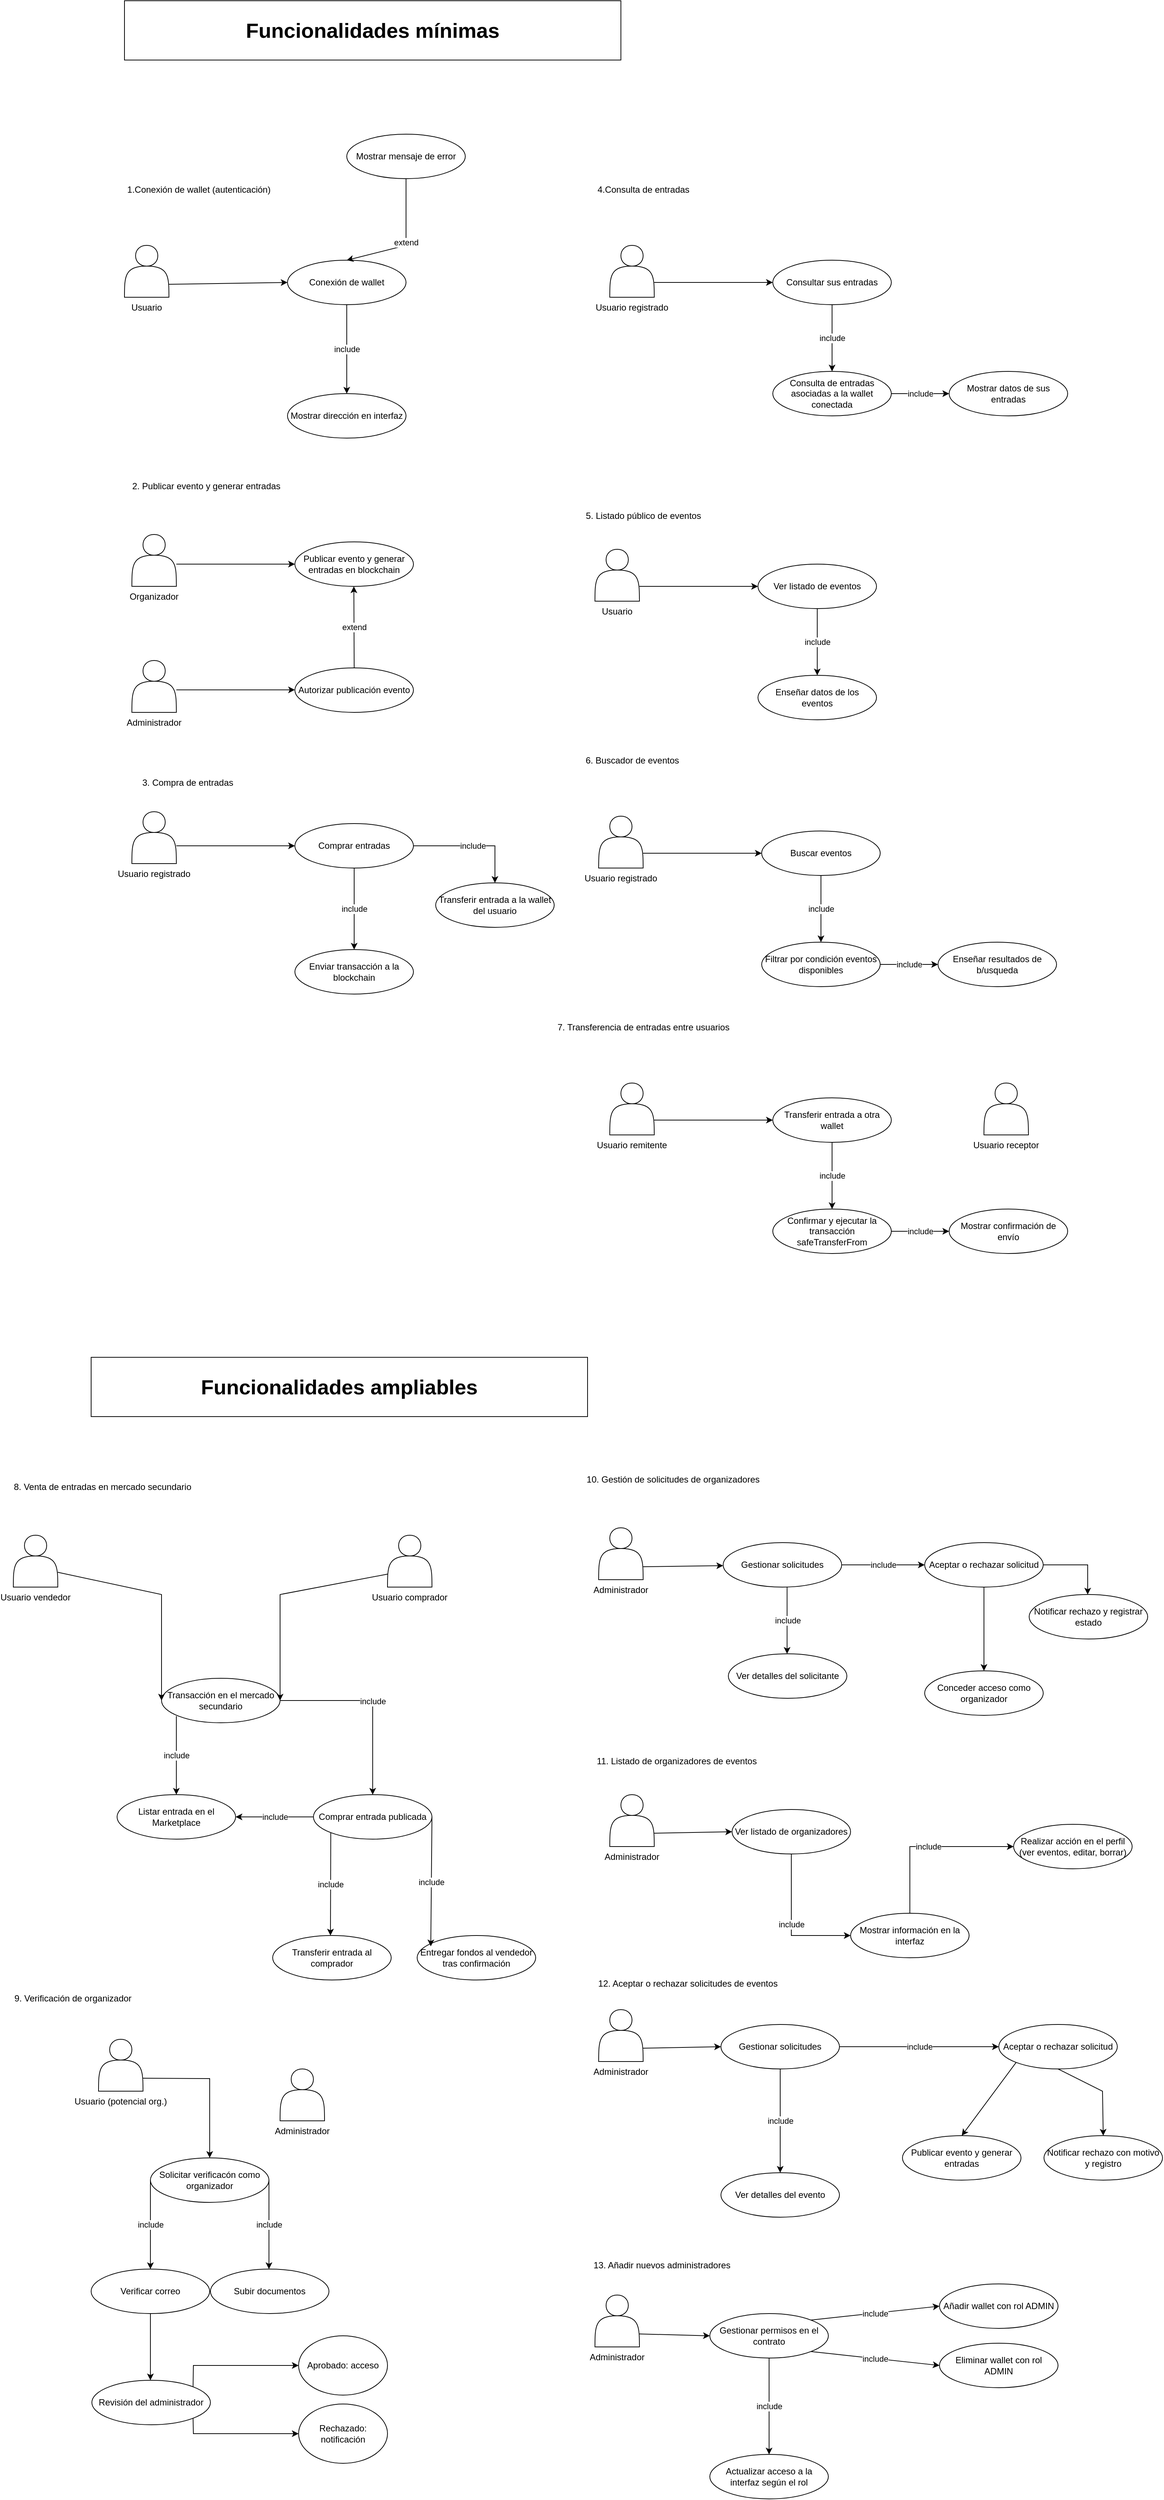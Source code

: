 <mxfile version="26.2.14">
  <diagram name="Página-1" id="db_ipzHNhEKeeX8dPx8Y">
    <mxGraphModel dx="34373" dy="43809" grid="1" gridSize="10" guides="1" tooltips="1" connect="1" arrows="1" fold="1" page="1" pageScale="1" pageWidth="827" pageHeight="1169" math="0" shadow="0">
      <root>
        <mxCell id="0" />
        <mxCell id="1" parent="0" />
        <mxCell id="JsS4taf1Mu2UrzmlKcsl-1" value="Usuario" style="shape=actor;verticalLabelPosition=bottom;verticalAlign=top;" vertex="1" parent="1">
          <mxGeometry x="-32040" y="-40510" width="60" height="70" as="geometry" />
        </mxCell>
        <mxCell id="JsS4taf1Mu2UrzmlKcsl-2" value="Conexión de wallet" style="ellipse;whiteSpace=wrap;html=1;" vertex="1" parent="1">
          <mxGeometry x="-31820" y="-40490" width="160" height="60" as="geometry" />
        </mxCell>
        <mxCell id="JsS4taf1Mu2UrzmlKcsl-3" value="1.Conexión de wallet (autenticación)" style="text;html=1;align=center;verticalAlign=middle;resizable=0;points=[];autosize=1;strokeColor=none;fillColor=none;" vertex="1" parent="1">
          <mxGeometry x="-32050" y="-40600" width="220" height="30" as="geometry" />
        </mxCell>
        <mxCell id="JsS4taf1Mu2UrzmlKcsl-4" value="" style="endArrow=classic;html=1;rounded=0;exitX=1;exitY=0.75;exitDx=0;exitDy=0;entryX=0;entryY=0.5;entryDx=0;entryDy=0;" edge="1" parent="1" source="JsS4taf1Mu2UrzmlKcsl-1" target="JsS4taf1Mu2UrzmlKcsl-2">
          <mxGeometry width="50" height="50" relative="1" as="geometry">
            <mxPoint x="-31810" y="-40460" as="sourcePoint" />
            <mxPoint x="-31760" y="-40510" as="targetPoint" />
          </mxGeometry>
        </mxCell>
        <mxCell id="JsS4taf1Mu2UrzmlKcsl-7" value="Mostrar mensaje de error" style="ellipse;whiteSpace=wrap;html=1;" vertex="1" parent="1">
          <mxGeometry x="-31740" y="-40660" width="160" height="60" as="geometry" />
        </mxCell>
        <mxCell id="JsS4taf1Mu2UrzmlKcsl-11" value="Organizador" style="shape=actor;verticalLabelPosition=bottom;verticalAlign=top;" vertex="1" parent="1">
          <mxGeometry x="-32030" y="-40120" width="60" height="70" as="geometry" />
        </mxCell>
        <mxCell id="JsS4taf1Mu2UrzmlKcsl-12" value="2. Publicar evento y generar entradas" style="text;html=1;align=center;verticalAlign=middle;resizable=0;points=[];autosize=1;strokeColor=none;fillColor=none;" vertex="1" parent="1">
          <mxGeometry x="-32040" y="-40200" width="220" height="30" as="geometry" />
        </mxCell>
        <mxCell id="JsS4taf1Mu2UrzmlKcsl-14" value="Administrador" style="shape=actor;verticalLabelPosition=bottom;verticalAlign=top;" vertex="1" parent="1">
          <mxGeometry x="-32030" y="-39950" width="60" height="70" as="geometry" />
        </mxCell>
        <mxCell id="JsS4taf1Mu2UrzmlKcsl-15" value="" style="endArrow=classic;html=1;rounded=0;entryX=0;entryY=0.5;entryDx=0;entryDy=0;" edge="1" parent="1" target="JsS4taf1Mu2UrzmlKcsl-17">
          <mxGeometry width="50" height="50" relative="1" as="geometry">
            <mxPoint x="-31970" y="-40080" as="sourcePoint" />
            <mxPoint x="-31810" y="-40077" as="targetPoint" />
          </mxGeometry>
        </mxCell>
        <mxCell id="JsS4taf1Mu2UrzmlKcsl-16" value="Mostrar dirección en interfaz" style="ellipse;whiteSpace=wrap;html=1;" vertex="1" parent="1">
          <mxGeometry x="-31820" y="-40310" width="160" height="60" as="geometry" />
        </mxCell>
        <mxCell id="JsS4taf1Mu2UrzmlKcsl-17" value="Publicar evento y generar entradas en blockchain" style="ellipse;whiteSpace=wrap;html=1;" vertex="1" parent="1">
          <mxGeometry x="-31810" y="-40110" width="160" height="60" as="geometry" />
        </mxCell>
        <mxCell id="JsS4taf1Mu2UrzmlKcsl-18" value="" style="endArrow=classic;html=1;rounded=0;entryX=0.5;entryY=1;entryDx=0;entryDy=0;exitX=0.5;exitY=0;exitDx=0;exitDy=0;" edge="1" parent="1" source="JsS4taf1Mu2UrzmlKcsl-20">
          <mxGeometry relative="1" as="geometry">
            <mxPoint x="-31730" y="-39960" as="sourcePoint" />
            <mxPoint x="-31730.42" y="-40050" as="targetPoint" />
          </mxGeometry>
        </mxCell>
        <mxCell id="JsS4taf1Mu2UrzmlKcsl-19" value="extend" style="edgeLabel;resizable=0;html=1;;align=center;verticalAlign=middle;" connectable="0" vertex="1" parent="JsS4taf1Mu2UrzmlKcsl-18">
          <mxGeometry relative="1" as="geometry" />
        </mxCell>
        <mxCell id="JsS4taf1Mu2UrzmlKcsl-20" value="Autorizar publicación evento" style="ellipse;whiteSpace=wrap;html=1;" vertex="1" parent="1">
          <mxGeometry x="-31810" y="-39940" width="160" height="60" as="geometry" />
        </mxCell>
        <mxCell id="JsS4taf1Mu2UrzmlKcsl-21" value="" style="endArrow=classic;html=1;rounded=0;entryX=0;entryY=0.5;entryDx=0;entryDy=0;" edge="1" parent="1">
          <mxGeometry width="50" height="50" relative="1" as="geometry">
            <mxPoint x="-31970" y="-39910.42" as="sourcePoint" />
            <mxPoint x="-31810" y="-39910.42" as="targetPoint" />
          </mxGeometry>
        </mxCell>
        <mxCell id="JsS4taf1Mu2UrzmlKcsl-22" value="3. Compra de entradas" style="text;html=1;align=center;verticalAlign=middle;resizable=0;points=[];autosize=1;strokeColor=none;fillColor=none;" vertex="1" parent="1">
          <mxGeometry x="-32030" y="-39800" width="150" height="30" as="geometry" />
        </mxCell>
        <mxCell id="JsS4taf1Mu2UrzmlKcsl-25" value="" style="endArrow=classic;html=1;rounded=0;entryX=0;entryY=0.5;entryDx=0;entryDy=0;" edge="1" parent="1" target="JsS4taf1Mu2UrzmlKcsl-26">
          <mxGeometry width="50" height="50" relative="1" as="geometry">
            <mxPoint x="-31970" y="-39700" as="sourcePoint" />
            <mxPoint x="-31810" y="-39697" as="targetPoint" />
          </mxGeometry>
        </mxCell>
        <mxCell id="JsS4taf1Mu2UrzmlKcsl-26" value="Comprar entradas" style="ellipse;whiteSpace=wrap;html=1;" vertex="1" parent="1">
          <mxGeometry x="-31810" y="-39730" width="160" height="60" as="geometry" />
        </mxCell>
        <mxCell id="JsS4taf1Mu2UrzmlKcsl-31" value="Usuario registrado" style="shape=actor;verticalLabelPosition=bottom;verticalAlign=top;" vertex="1" parent="1">
          <mxGeometry x="-32030" y="-39746" width="60" height="70" as="geometry" />
        </mxCell>
        <mxCell id="JsS4taf1Mu2UrzmlKcsl-32" value="Enviar transacción a la blockchain" style="ellipse;whiteSpace=wrap;html=1;" vertex="1" parent="1">
          <mxGeometry x="-31810" y="-39560" width="160" height="60" as="geometry" />
        </mxCell>
        <mxCell id="JsS4taf1Mu2UrzmlKcsl-35" value="Transferir entrada a la wallet del usuario" style="ellipse;whiteSpace=wrap;html=1;" vertex="1" parent="1">
          <mxGeometry x="-31620" y="-39650" width="160" height="60" as="geometry" />
        </mxCell>
        <mxCell id="JsS4taf1Mu2UrzmlKcsl-36" value="Usuario registrado" style="shape=actor;verticalLabelPosition=bottom;verticalAlign=top;" vertex="1" parent="1">
          <mxGeometry x="-31385" y="-40510" width="60" height="70" as="geometry" />
        </mxCell>
        <mxCell id="JsS4taf1Mu2UrzmlKcsl-37" value="Consultar sus entradas" style="ellipse;whiteSpace=wrap;html=1;" vertex="1" parent="1">
          <mxGeometry x="-31165" y="-40490" width="160" height="60" as="geometry" />
        </mxCell>
        <mxCell id="JsS4taf1Mu2UrzmlKcsl-38" value="4.Consulta de entradas" style="text;html=1;align=center;verticalAlign=middle;resizable=0;points=[];autosize=1;strokeColor=none;fillColor=none;" vertex="1" parent="1">
          <mxGeometry x="-31415" y="-40600" width="150" height="30" as="geometry" />
        </mxCell>
        <mxCell id="JsS4taf1Mu2UrzmlKcsl-39" value="" style="endArrow=classic;html=1;rounded=0;entryX=0;entryY=0.5;entryDx=0;entryDy=0;" edge="1" parent="1" target="JsS4taf1Mu2UrzmlKcsl-37">
          <mxGeometry width="50" height="50" relative="1" as="geometry">
            <mxPoint x="-31325" y="-40460" as="sourcePoint" />
            <mxPoint x="-31105" y="-40510" as="targetPoint" />
          </mxGeometry>
        </mxCell>
        <mxCell id="JsS4taf1Mu2UrzmlKcsl-40" value="" style="endArrow=classic;html=1;rounded=0;exitX=0.5;exitY=1;exitDx=0;exitDy=0;entryX=0.5;entryY=0;entryDx=0;entryDy=0;" edge="1" parent="1" source="JsS4taf1Mu2UrzmlKcsl-37" target="JsS4taf1Mu2UrzmlKcsl-52">
          <mxGeometry relative="1" as="geometry">
            <mxPoint x="-31175" y="-40480" as="sourcePoint" />
            <mxPoint x="-31005" y="-40600" as="targetPoint" />
          </mxGeometry>
        </mxCell>
        <mxCell id="JsS4taf1Mu2UrzmlKcsl-41" value="include" style="edgeLabel;resizable=0;html=1;;align=center;verticalAlign=middle;" connectable="0" vertex="1" parent="JsS4taf1Mu2UrzmlKcsl-40">
          <mxGeometry relative="1" as="geometry" />
        </mxCell>
        <mxCell id="JsS4taf1Mu2UrzmlKcsl-42" value="" style="endArrow=classic;html=1;rounded=0;exitX=0.5;exitY=1;exitDx=0;exitDy=0;" edge="1" parent="1" source="JsS4taf1Mu2UrzmlKcsl-2">
          <mxGeometry relative="1" as="geometry">
            <mxPoint x="-31670" y="-40410" as="sourcePoint" />
            <mxPoint x="-31740" y="-40310" as="targetPoint" />
          </mxGeometry>
        </mxCell>
        <mxCell id="JsS4taf1Mu2UrzmlKcsl-43" value="include" style="edgeLabel;resizable=0;html=1;;align=center;verticalAlign=middle;" connectable="0" vertex="1" parent="JsS4taf1Mu2UrzmlKcsl-42">
          <mxGeometry relative="1" as="geometry" />
        </mxCell>
        <mxCell id="JsS4taf1Mu2UrzmlKcsl-44" value="" style="endArrow=classic;html=1;rounded=0;exitX=0.5;exitY=1;exitDx=0;exitDy=0;entryX=0.5;entryY=0;entryDx=0;entryDy=0;" edge="1" parent="1" source="JsS4taf1Mu2UrzmlKcsl-7" target="JsS4taf1Mu2UrzmlKcsl-2">
          <mxGeometry relative="1" as="geometry">
            <mxPoint x="-31650" y="-40450" as="sourcePoint" />
            <mxPoint x="-31650" y="-40590" as="targetPoint" />
            <Array as="points">
              <mxPoint x="-31660" y="-40510" />
            </Array>
          </mxGeometry>
        </mxCell>
        <mxCell id="JsS4taf1Mu2UrzmlKcsl-45" value="extend" style="edgeLabel;resizable=0;html=1;;align=center;verticalAlign=middle;" connectable="0" vertex="1" parent="JsS4taf1Mu2UrzmlKcsl-44">
          <mxGeometry relative="1" as="geometry" />
        </mxCell>
        <mxCell id="JsS4taf1Mu2UrzmlKcsl-46" value="" style="endArrow=classic;html=1;rounded=0;entryX=0.5;entryY=0;entryDx=0;entryDy=0;exitX=0.5;exitY=1;exitDx=0;exitDy=0;" edge="1" parent="1" source="JsS4taf1Mu2UrzmlKcsl-26" target="JsS4taf1Mu2UrzmlKcsl-32">
          <mxGeometry relative="1" as="geometry">
            <mxPoint x="-31720" y="-39550" as="sourcePoint" />
            <mxPoint x="-31720.42" y="-39660" as="targetPoint" />
          </mxGeometry>
        </mxCell>
        <mxCell id="JsS4taf1Mu2UrzmlKcsl-47" value="include" style="edgeLabel;resizable=0;html=1;;align=center;verticalAlign=middle;" connectable="0" vertex="1" parent="JsS4taf1Mu2UrzmlKcsl-46">
          <mxGeometry relative="1" as="geometry" />
        </mxCell>
        <mxCell id="JsS4taf1Mu2UrzmlKcsl-48" value="" style="endArrow=classic;html=1;rounded=0;entryX=0.5;entryY=0;entryDx=0;entryDy=0;exitX=1;exitY=0.5;exitDx=0;exitDy=0;" edge="1" parent="1" source="JsS4taf1Mu2UrzmlKcsl-26" target="JsS4taf1Mu2UrzmlKcsl-35">
          <mxGeometry relative="1" as="geometry">
            <mxPoint x="-31530" y="-39640" as="sourcePoint" />
            <mxPoint x="-31640" y="-39690" as="targetPoint" />
            <Array as="points">
              <mxPoint x="-31540" y="-39700" />
            </Array>
          </mxGeometry>
        </mxCell>
        <mxCell id="JsS4taf1Mu2UrzmlKcsl-49" value="include" style="edgeLabel;resizable=0;html=1;;align=center;verticalAlign=middle;" connectable="0" vertex="1" parent="JsS4taf1Mu2UrzmlKcsl-48">
          <mxGeometry relative="1" as="geometry" />
        </mxCell>
        <mxCell id="JsS4taf1Mu2UrzmlKcsl-52" value="Consulta de entradas asociadas a la wallet conectada" style="ellipse;whiteSpace=wrap;html=1;" vertex="1" parent="1">
          <mxGeometry x="-31165" y="-40340" width="160" height="60" as="geometry" />
        </mxCell>
        <mxCell id="JsS4taf1Mu2UrzmlKcsl-53" value="Usuario" style="shape=actor;verticalLabelPosition=bottom;verticalAlign=top;" vertex="1" parent="1">
          <mxGeometry x="-31405" y="-40100" width="60" height="70" as="geometry" />
        </mxCell>
        <mxCell id="JsS4taf1Mu2UrzmlKcsl-54" value="Ver listado de eventos" style="ellipse;whiteSpace=wrap;html=1;" vertex="1" parent="1">
          <mxGeometry x="-31185" y="-40080" width="160" height="60" as="geometry" />
        </mxCell>
        <mxCell id="JsS4taf1Mu2UrzmlKcsl-55" value="" style="endArrow=classic;html=1;rounded=0;entryX=0;entryY=0.5;entryDx=0;entryDy=0;" edge="1" parent="1" target="JsS4taf1Mu2UrzmlKcsl-54">
          <mxGeometry width="50" height="50" relative="1" as="geometry">
            <mxPoint x="-31345" y="-40050" as="sourcePoint" />
            <mxPoint x="-31125" y="-40100" as="targetPoint" />
          </mxGeometry>
        </mxCell>
        <mxCell id="JsS4taf1Mu2UrzmlKcsl-56" value="" style="endArrow=classic;html=1;rounded=0;exitX=0.5;exitY=1;exitDx=0;exitDy=0;entryX=0.5;entryY=0;entryDx=0;entryDy=0;" edge="1" parent="1" source="JsS4taf1Mu2UrzmlKcsl-54" target="JsS4taf1Mu2UrzmlKcsl-58">
          <mxGeometry relative="1" as="geometry">
            <mxPoint x="-31195" y="-40070" as="sourcePoint" />
            <mxPoint x="-31025" y="-40190" as="targetPoint" />
          </mxGeometry>
        </mxCell>
        <mxCell id="JsS4taf1Mu2UrzmlKcsl-57" value="include" style="edgeLabel;resizable=0;html=1;;align=center;verticalAlign=middle;" connectable="0" vertex="1" parent="JsS4taf1Mu2UrzmlKcsl-56">
          <mxGeometry relative="1" as="geometry" />
        </mxCell>
        <mxCell id="JsS4taf1Mu2UrzmlKcsl-58" value="Enseñar datos de los eventos" style="ellipse;whiteSpace=wrap;html=1;" vertex="1" parent="1">
          <mxGeometry x="-31185" y="-39930" width="160" height="60" as="geometry" />
        </mxCell>
        <mxCell id="JsS4taf1Mu2UrzmlKcsl-59" value="5. Listado público de eventos" style="text;html=1;align=center;verticalAlign=middle;resizable=0;points=[];autosize=1;strokeColor=none;fillColor=none;" vertex="1" parent="1">
          <mxGeometry x="-31430" y="-40160" width="180" height="30" as="geometry" />
        </mxCell>
        <mxCell id="JsS4taf1Mu2UrzmlKcsl-60" value="" style="endArrow=classic;html=1;rounded=0;exitX=1;exitY=0.5;exitDx=0;exitDy=0;entryX=0;entryY=0.5;entryDx=0;entryDy=0;" edge="1" parent="1" target="JsS4taf1Mu2UrzmlKcsl-62" source="JsS4taf1Mu2UrzmlKcsl-52">
          <mxGeometry relative="1" as="geometry">
            <mxPoint x="-31085" y="-40710" as="sourcePoint" />
            <mxPoint x="-31005" y="-40880" as="targetPoint" />
          </mxGeometry>
        </mxCell>
        <mxCell id="JsS4taf1Mu2UrzmlKcsl-61" value="include" style="edgeLabel;resizable=0;html=1;;align=center;verticalAlign=middle;" connectable="0" vertex="1" parent="JsS4taf1Mu2UrzmlKcsl-60">
          <mxGeometry relative="1" as="geometry" />
        </mxCell>
        <mxCell id="JsS4taf1Mu2UrzmlKcsl-62" value="Mostrar datos de sus entradas" style="ellipse;whiteSpace=wrap;html=1;" vertex="1" parent="1">
          <mxGeometry x="-30927" y="-40340" width="160" height="60" as="geometry" />
        </mxCell>
        <mxCell id="JsS4taf1Mu2UrzmlKcsl-63" value="Usuario registrado" style="shape=actor;verticalLabelPosition=bottom;verticalAlign=top;" vertex="1" parent="1">
          <mxGeometry x="-31400" y="-39740" width="60" height="70" as="geometry" />
        </mxCell>
        <mxCell id="JsS4taf1Mu2UrzmlKcsl-64" value="Buscar eventos" style="ellipse;whiteSpace=wrap;html=1;" vertex="1" parent="1">
          <mxGeometry x="-31180" y="-39720" width="160" height="60" as="geometry" />
        </mxCell>
        <mxCell id="JsS4taf1Mu2UrzmlKcsl-65" value="6. Buscador de eventos" style="text;html=1;align=center;verticalAlign=middle;resizable=0;points=[];autosize=1;strokeColor=none;fillColor=none;" vertex="1" parent="1">
          <mxGeometry x="-31430" y="-39830" width="150" height="30" as="geometry" />
        </mxCell>
        <mxCell id="JsS4taf1Mu2UrzmlKcsl-66" value="" style="endArrow=classic;html=1;rounded=0;entryX=0;entryY=0.5;entryDx=0;entryDy=0;" edge="1" parent="1" target="JsS4taf1Mu2UrzmlKcsl-64">
          <mxGeometry width="50" height="50" relative="1" as="geometry">
            <mxPoint x="-31340" y="-39690" as="sourcePoint" />
            <mxPoint x="-31120" y="-39740" as="targetPoint" />
          </mxGeometry>
        </mxCell>
        <mxCell id="JsS4taf1Mu2UrzmlKcsl-67" value="" style="endArrow=classic;html=1;rounded=0;exitX=0.5;exitY=1;exitDx=0;exitDy=0;entryX=0.5;entryY=0;entryDx=0;entryDy=0;" edge="1" parent="1" source="JsS4taf1Mu2UrzmlKcsl-64" target="JsS4taf1Mu2UrzmlKcsl-69">
          <mxGeometry relative="1" as="geometry">
            <mxPoint x="-31190" y="-39710" as="sourcePoint" />
            <mxPoint x="-31020" y="-39830" as="targetPoint" />
          </mxGeometry>
        </mxCell>
        <mxCell id="JsS4taf1Mu2UrzmlKcsl-68" value="include" style="edgeLabel;resizable=0;html=1;;align=center;verticalAlign=middle;" connectable="0" vertex="1" parent="JsS4taf1Mu2UrzmlKcsl-67">
          <mxGeometry relative="1" as="geometry" />
        </mxCell>
        <mxCell id="JsS4taf1Mu2UrzmlKcsl-69" value="Filtrar por condición eventos disponibles" style="ellipse;whiteSpace=wrap;html=1;" vertex="1" parent="1">
          <mxGeometry x="-31180" y="-39570" width="160" height="60" as="geometry" />
        </mxCell>
        <mxCell id="JsS4taf1Mu2UrzmlKcsl-70" value="" style="endArrow=classic;html=1;rounded=0;exitX=1;exitY=0.5;exitDx=0;exitDy=0;entryX=0;entryY=0.5;entryDx=0;entryDy=0;" edge="1" parent="1" source="JsS4taf1Mu2UrzmlKcsl-69" target="JsS4taf1Mu2UrzmlKcsl-72">
          <mxGeometry relative="1" as="geometry">
            <mxPoint x="-31100" y="-39940" as="sourcePoint" />
            <mxPoint x="-31020" y="-40110" as="targetPoint" />
          </mxGeometry>
        </mxCell>
        <mxCell id="JsS4taf1Mu2UrzmlKcsl-71" value="include" style="edgeLabel;resizable=0;html=1;;align=center;verticalAlign=middle;" connectable="0" vertex="1" parent="JsS4taf1Mu2UrzmlKcsl-70">
          <mxGeometry relative="1" as="geometry" />
        </mxCell>
        <mxCell id="JsS4taf1Mu2UrzmlKcsl-72" value="Enseñar resultados de b/usqueda" style="ellipse;whiteSpace=wrap;html=1;" vertex="1" parent="1">
          <mxGeometry x="-30942" y="-39570" width="160" height="60" as="geometry" />
        </mxCell>
        <mxCell id="JsS4taf1Mu2UrzmlKcsl-73" value="Usuario remitente" style="shape=actor;verticalLabelPosition=bottom;verticalAlign=top;" vertex="1" parent="1">
          <mxGeometry x="-31385" y="-39380" width="60" height="70" as="geometry" />
        </mxCell>
        <mxCell id="JsS4taf1Mu2UrzmlKcsl-74" value="Transferir entrada a otra wallet" style="ellipse;whiteSpace=wrap;html=1;" vertex="1" parent="1">
          <mxGeometry x="-31165" y="-39360" width="160" height="60" as="geometry" />
        </mxCell>
        <mxCell id="JsS4taf1Mu2UrzmlKcsl-75" value="7. Transferencia de entradas entre usuarios" style="text;html=1;align=center;verticalAlign=middle;resizable=0;points=[];autosize=1;strokeColor=none;fillColor=none;" vertex="1" parent="1">
          <mxGeometry x="-31470" y="-39470" width="260" height="30" as="geometry" />
        </mxCell>
        <mxCell id="JsS4taf1Mu2UrzmlKcsl-76" value="" style="endArrow=classic;html=1;rounded=0;entryX=0;entryY=0.5;entryDx=0;entryDy=0;" edge="1" parent="1" target="JsS4taf1Mu2UrzmlKcsl-74">
          <mxGeometry width="50" height="50" relative="1" as="geometry">
            <mxPoint x="-31325" y="-39330" as="sourcePoint" />
            <mxPoint x="-31105" y="-39380" as="targetPoint" />
          </mxGeometry>
        </mxCell>
        <mxCell id="JsS4taf1Mu2UrzmlKcsl-77" value="" style="endArrow=classic;html=1;rounded=0;exitX=0.5;exitY=1;exitDx=0;exitDy=0;entryX=0.5;entryY=0;entryDx=0;entryDy=0;" edge="1" parent="1" source="JsS4taf1Mu2UrzmlKcsl-74" target="JsS4taf1Mu2UrzmlKcsl-79">
          <mxGeometry relative="1" as="geometry">
            <mxPoint x="-31175" y="-39350" as="sourcePoint" />
            <mxPoint x="-31005" y="-39470" as="targetPoint" />
          </mxGeometry>
        </mxCell>
        <mxCell id="JsS4taf1Mu2UrzmlKcsl-78" value="include" style="edgeLabel;resizable=0;html=1;;align=center;verticalAlign=middle;" connectable="0" vertex="1" parent="JsS4taf1Mu2UrzmlKcsl-77">
          <mxGeometry relative="1" as="geometry" />
        </mxCell>
        <mxCell id="JsS4taf1Mu2UrzmlKcsl-79" value="Confirmar y ejecutar la transacción safeTransferFrom" style="ellipse;whiteSpace=wrap;html=1;" vertex="1" parent="1">
          <mxGeometry x="-31165" y="-39210" width="160" height="60" as="geometry" />
        </mxCell>
        <mxCell id="JsS4taf1Mu2UrzmlKcsl-80" value="" style="endArrow=classic;html=1;rounded=0;exitX=1;exitY=0.5;exitDx=0;exitDy=0;entryX=0;entryY=0.5;entryDx=0;entryDy=0;" edge="1" parent="1" source="JsS4taf1Mu2UrzmlKcsl-79" target="JsS4taf1Mu2UrzmlKcsl-82">
          <mxGeometry relative="1" as="geometry">
            <mxPoint x="-31085" y="-39580" as="sourcePoint" />
            <mxPoint x="-31005" y="-39750" as="targetPoint" />
          </mxGeometry>
        </mxCell>
        <mxCell id="JsS4taf1Mu2UrzmlKcsl-81" value="include" style="edgeLabel;resizable=0;html=1;;align=center;verticalAlign=middle;" connectable="0" vertex="1" parent="JsS4taf1Mu2UrzmlKcsl-80">
          <mxGeometry relative="1" as="geometry" />
        </mxCell>
        <mxCell id="JsS4taf1Mu2UrzmlKcsl-82" value="Mostrar confirmación de envío" style="ellipse;whiteSpace=wrap;html=1;" vertex="1" parent="1">
          <mxGeometry x="-30927" y="-39210" width="160" height="60" as="geometry" />
        </mxCell>
        <mxCell id="JsS4taf1Mu2UrzmlKcsl-83" value="Usuario receptor" style="shape=actor;verticalLabelPosition=bottom;verticalAlign=top;" vertex="1" parent="1">
          <mxGeometry x="-30880" y="-39380" width="60" height="70" as="geometry" />
        </mxCell>
        <mxCell id="JsS4taf1Mu2UrzmlKcsl-86" value="&lt;b&gt;&lt;font style=&quot;font-size: 28px;&quot;&gt;Funcionalidades mínimas&lt;/font&gt;&lt;/b&gt;" style="rounded=0;whiteSpace=wrap;html=1;" vertex="1" parent="1">
          <mxGeometry x="-32040" y="-40840" width="670" height="80" as="geometry" />
        </mxCell>
        <mxCell id="JsS4taf1Mu2UrzmlKcsl-87" value="&lt;b&gt;&lt;font style=&quot;font-size: 28px;&quot;&gt;Funcionalidades ampliables&lt;/font&gt;&lt;/b&gt;" style="rounded=0;whiteSpace=wrap;html=1;" vertex="1" parent="1">
          <mxGeometry x="-32085" y="-39010" width="670" height="80" as="geometry" />
        </mxCell>
        <mxCell id="JsS4taf1Mu2UrzmlKcsl-88" value="Usuario vendedor" style="shape=actor;verticalLabelPosition=bottom;verticalAlign=top;" vertex="1" parent="1">
          <mxGeometry x="-32190" y="-38770" width="60" height="70" as="geometry" />
        </mxCell>
        <mxCell id="JsS4taf1Mu2UrzmlKcsl-89" value="Transacción en el mercado secundario" style="ellipse;whiteSpace=wrap;html=1;" vertex="1" parent="1">
          <mxGeometry x="-31990" y="-38577" width="160" height="60" as="geometry" />
        </mxCell>
        <mxCell id="JsS4taf1Mu2UrzmlKcsl-90" value="8. Venta de entradas en mercado secundario" style="text;html=1;align=center;verticalAlign=middle;resizable=0;points=[];autosize=1;strokeColor=none;fillColor=none;" vertex="1" parent="1">
          <mxGeometry x="-32200" y="-38850" width="260" height="30" as="geometry" />
        </mxCell>
        <mxCell id="JsS4taf1Mu2UrzmlKcsl-91" value="" style="endArrow=classic;html=1;rounded=0;entryX=0;entryY=0.5;entryDx=0;entryDy=0;" edge="1" parent="1" target="JsS4taf1Mu2UrzmlKcsl-89">
          <mxGeometry width="50" height="50" relative="1" as="geometry">
            <mxPoint x="-32130" y="-38720" as="sourcePoint" />
            <mxPoint x="-31910" y="-38770" as="targetPoint" />
            <Array as="points">
              <mxPoint x="-31990" y="-38690" />
            </Array>
          </mxGeometry>
        </mxCell>
        <mxCell id="JsS4taf1Mu2UrzmlKcsl-92" value="" style="endArrow=classic;html=1;rounded=0;entryX=0.5;entryY=0;entryDx=0;entryDy=0;" edge="1" parent="1" target="JsS4taf1Mu2UrzmlKcsl-94">
          <mxGeometry relative="1" as="geometry">
            <mxPoint x="-31970" y="-38526" as="sourcePoint" />
            <mxPoint x="-31810" y="-38860" as="targetPoint" />
          </mxGeometry>
        </mxCell>
        <mxCell id="JsS4taf1Mu2UrzmlKcsl-93" value="include" style="edgeLabel;resizable=0;html=1;;align=center;verticalAlign=middle;" connectable="0" vertex="1" parent="JsS4taf1Mu2UrzmlKcsl-92">
          <mxGeometry relative="1" as="geometry" />
        </mxCell>
        <mxCell id="JsS4taf1Mu2UrzmlKcsl-94" value="Listar entrada en el Marketplace" style="ellipse;whiteSpace=wrap;html=1;" vertex="1" parent="1">
          <mxGeometry x="-32050" y="-38420" width="160" height="60" as="geometry" />
        </mxCell>
        <mxCell id="JsS4taf1Mu2UrzmlKcsl-97" value="Comprar entrada publicada" style="ellipse;whiteSpace=wrap;html=1;" vertex="1" parent="1">
          <mxGeometry x="-31785" y="-38420" width="160" height="60" as="geometry" />
        </mxCell>
        <mxCell id="JsS4taf1Mu2UrzmlKcsl-98" value="Usuario comprador" style="shape=actor;verticalLabelPosition=bottom;verticalAlign=top;" vertex="1" parent="1">
          <mxGeometry x="-31685" y="-38770" width="60" height="70" as="geometry" />
        </mxCell>
        <mxCell id="JsS4taf1Mu2UrzmlKcsl-99" value="" style="endArrow=classic;html=1;rounded=0;entryX=1;entryY=0.5;entryDx=0;entryDy=0;exitX=0;exitY=0.75;exitDx=0;exitDy=0;" edge="1" parent="1" source="JsS4taf1Mu2UrzmlKcsl-98" target="JsS4taf1Mu2UrzmlKcsl-89">
          <mxGeometry width="50" height="50" relative="1" as="geometry">
            <mxPoint x="-32120" y="-38710" as="sourcePoint" />
            <mxPoint x="-31980" y="-38537" as="targetPoint" />
            <Array as="points">
              <mxPoint x="-31830" y="-38690" />
            </Array>
          </mxGeometry>
        </mxCell>
        <mxCell id="JsS4taf1Mu2UrzmlKcsl-100" value="" style="endArrow=classic;html=1;rounded=0;entryX=0.5;entryY=0;entryDx=0;entryDy=0;exitX=1;exitY=0.5;exitDx=0;exitDy=0;" edge="1" parent="1" source="JsS4taf1Mu2UrzmlKcsl-89" target="JsS4taf1Mu2UrzmlKcsl-97">
          <mxGeometry relative="1" as="geometry">
            <mxPoint x="-31830" y="-38530" as="sourcePoint" />
            <mxPoint x="-31830" y="-38424" as="targetPoint" />
            <Array as="points">
              <mxPoint x="-31705" y="-38547" />
            </Array>
          </mxGeometry>
        </mxCell>
        <mxCell id="JsS4taf1Mu2UrzmlKcsl-101" value="include" style="edgeLabel;resizable=0;html=1;;align=center;verticalAlign=middle;" connectable="0" vertex="1" parent="JsS4taf1Mu2UrzmlKcsl-100">
          <mxGeometry relative="1" as="geometry" />
        </mxCell>
        <mxCell id="JsS4taf1Mu2UrzmlKcsl-102" value="" style="endArrow=classic;html=1;rounded=0;entryX=1;entryY=0.5;entryDx=0;entryDy=0;exitX=0;exitY=0.5;exitDx=0;exitDy=0;" edge="1" parent="1" source="JsS4taf1Mu2UrzmlKcsl-97" target="JsS4taf1Mu2UrzmlKcsl-94">
          <mxGeometry relative="1" as="geometry">
            <mxPoint x="-31960" y="-38516" as="sourcePoint" />
            <mxPoint x="-31960" y="-38410" as="targetPoint" />
          </mxGeometry>
        </mxCell>
        <mxCell id="JsS4taf1Mu2UrzmlKcsl-103" value="include" style="edgeLabel;resizable=0;html=1;;align=center;verticalAlign=middle;" connectable="0" vertex="1" parent="JsS4taf1Mu2UrzmlKcsl-102">
          <mxGeometry relative="1" as="geometry" />
        </mxCell>
        <mxCell id="JsS4taf1Mu2UrzmlKcsl-104" value="" style="endArrow=classic;html=1;rounded=0;exitX=0;exitY=1;exitDx=0;exitDy=0;" edge="1" parent="1" source="JsS4taf1Mu2UrzmlKcsl-97">
          <mxGeometry relative="1" as="geometry">
            <mxPoint x="-31750" y="-38320" as="sourcePoint" />
            <mxPoint x="-31762" y="-38230" as="targetPoint" />
          </mxGeometry>
        </mxCell>
        <mxCell id="JsS4taf1Mu2UrzmlKcsl-105" value="include" style="edgeLabel;resizable=0;html=1;;align=center;verticalAlign=middle;" connectable="0" vertex="1" parent="JsS4taf1Mu2UrzmlKcsl-104">
          <mxGeometry relative="1" as="geometry" />
        </mxCell>
        <mxCell id="JsS4taf1Mu2UrzmlKcsl-106" value="Transferir entrada al comprador" style="ellipse;whiteSpace=wrap;html=1;" vertex="1" parent="1">
          <mxGeometry x="-31840" y="-38230" width="160" height="60" as="geometry" />
        </mxCell>
        <mxCell id="JsS4taf1Mu2UrzmlKcsl-108" value="Entregar fondos al vendedor tras confirmación" style="ellipse;whiteSpace=wrap;html=1;" vertex="1" parent="1">
          <mxGeometry x="-31645" y="-38230" width="160" height="60" as="geometry" />
        </mxCell>
        <mxCell id="JsS4taf1Mu2UrzmlKcsl-109" value="" style="endArrow=classic;html=1;rounded=0;exitX=1;exitY=0.5;exitDx=0;exitDy=0;entryX=0.115;entryY=0.243;entryDx=0;entryDy=0;entryPerimeter=0;" edge="1" parent="1" source="JsS4taf1Mu2UrzmlKcsl-97" target="JsS4taf1Mu2UrzmlKcsl-108">
          <mxGeometry relative="1" as="geometry">
            <mxPoint x="-31625.8" y="-38350" as="sourcePoint" />
            <mxPoint x="-31625" y="-38230" as="targetPoint" />
          </mxGeometry>
        </mxCell>
        <mxCell id="JsS4taf1Mu2UrzmlKcsl-110" value="include" style="edgeLabel;resizable=0;html=1;;align=center;verticalAlign=middle;" connectable="0" vertex="1" parent="JsS4taf1Mu2UrzmlKcsl-109">
          <mxGeometry relative="1" as="geometry" />
        </mxCell>
        <mxCell id="JsS4taf1Mu2UrzmlKcsl-111" value="9. Verificación de organizador" style="text;html=1;align=center;verticalAlign=middle;resizable=0;points=[];autosize=1;strokeColor=none;fillColor=none;" vertex="1" parent="1">
          <mxGeometry x="-32200" y="-38160" width="180" height="30" as="geometry" />
        </mxCell>
        <mxCell id="JsS4taf1Mu2UrzmlKcsl-112" value="Usuario (potencial org.)" style="shape=actor;verticalLabelPosition=bottom;verticalAlign=top;" vertex="1" parent="1">
          <mxGeometry x="-32075" y="-38090" width="60" height="70" as="geometry" />
        </mxCell>
        <mxCell id="JsS4taf1Mu2UrzmlKcsl-113" value="Administrador" style="shape=actor;verticalLabelPosition=bottom;verticalAlign=top;" vertex="1" parent="1">
          <mxGeometry x="-31830" y="-38050" width="60" height="70" as="geometry" />
        </mxCell>
        <mxCell id="JsS4taf1Mu2UrzmlKcsl-114" value="Solicitar verificacón como organizador" style="ellipse;whiteSpace=wrap;html=1;" vertex="1" parent="1">
          <mxGeometry x="-32005" y="-37930" width="160" height="60" as="geometry" />
        </mxCell>
        <mxCell id="JsS4taf1Mu2UrzmlKcsl-116" value="" style="endArrow=classic;html=1;rounded=0;exitX=1;exitY=0.75;exitDx=0;exitDy=0;entryX=0.5;entryY=0;entryDx=0;entryDy=0;" edge="1" parent="1" source="JsS4taf1Mu2UrzmlKcsl-112" target="JsS4taf1Mu2UrzmlKcsl-114">
          <mxGeometry relative="1" as="geometry">
            <mxPoint x="-31945.67" y="-38090" as="sourcePoint" />
            <mxPoint x="-31945.67" y="-37951" as="targetPoint" />
            <Array as="points">
              <mxPoint x="-31925" y="-38037" />
            </Array>
          </mxGeometry>
        </mxCell>
        <mxCell id="JsS4taf1Mu2UrzmlKcsl-118" value="" style="endArrow=classic;html=1;rounded=0;exitX=0;exitY=0.5;exitDx=0;exitDy=0;" edge="1" parent="1" source="JsS4taf1Mu2UrzmlKcsl-114">
          <mxGeometry relative="1" as="geometry">
            <mxPoint x="-31945.67" y="-37850" as="sourcePoint" />
            <mxPoint x="-32005" y="-37780" as="targetPoint" />
          </mxGeometry>
        </mxCell>
        <mxCell id="JsS4taf1Mu2UrzmlKcsl-119" value="include" style="edgeLabel;resizable=0;html=1;;align=center;verticalAlign=middle;" connectable="0" vertex="1" parent="JsS4taf1Mu2UrzmlKcsl-118">
          <mxGeometry relative="1" as="geometry" />
        </mxCell>
        <mxCell id="JsS4taf1Mu2UrzmlKcsl-120" value="" style="endArrow=classic;html=1;rounded=0;exitX=1;exitY=0.5;exitDx=0;exitDy=0;" edge="1" parent="1" source="JsS4taf1Mu2UrzmlKcsl-114">
          <mxGeometry relative="1" as="geometry">
            <mxPoint x="-31915" y="-37860" as="sourcePoint" />
            <mxPoint x="-31845" y="-37780" as="targetPoint" />
          </mxGeometry>
        </mxCell>
        <mxCell id="JsS4taf1Mu2UrzmlKcsl-121" value="include" style="edgeLabel;resizable=0;html=1;;align=center;verticalAlign=middle;" connectable="0" vertex="1" parent="JsS4taf1Mu2UrzmlKcsl-120">
          <mxGeometry relative="1" as="geometry" />
        </mxCell>
        <mxCell id="JsS4taf1Mu2UrzmlKcsl-122" value="Verificar correo" style="ellipse;whiteSpace=wrap;html=1;" vertex="1" parent="1">
          <mxGeometry x="-32085" y="-37780" width="160" height="60" as="geometry" />
        </mxCell>
        <mxCell id="JsS4taf1Mu2UrzmlKcsl-123" value="Subir documentos" style="ellipse;whiteSpace=wrap;html=1;" vertex="1" parent="1">
          <mxGeometry x="-31924" y="-37780" width="160" height="60" as="geometry" />
        </mxCell>
        <mxCell id="JsS4taf1Mu2UrzmlKcsl-124" value="" style="endArrow=classic;html=1;rounded=0;exitX=0.5;exitY=1;exitDx=0;exitDy=0;" edge="1" parent="1" source="JsS4taf1Mu2UrzmlKcsl-122">
          <mxGeometry width="50" height="50" relative="1" as="geometry">
            <mxPoint x="-31785" y="-37850" as="sourcePoint" />
            <mxPoint x="-32005" y="-37630" as="targetPoint" />
          </mxGeometry>
        </mxCell>
        <mxCell id="JsS4taf1Mu2UrzmlKcsl-125" value="Revisión del administrador" style="ellipse;whiteSpace=wrap;html=1;" vertex="1" parent="1">
          <mxGeometry x="-32084" y="-37630" width="160" height="60" as="geometry" />
        </mxCell>
        <mxCell id="JsS4taf1Mu2UrzmlKcsl-126" value="" style="endArrow=classic;html=1;rounded=0;exitX=1;exitY=0;exitDx=0;exitDy=0;entryX=0;entryY=0.5;entryDx=0;entryDy=0;" edge="1" parent="1" source="JsS4taf1Mu2UrzmlKcsl-125" target="JsS4taf1Mu2UrzmlKcsl-128">
          <mxGeometry width="50" height="50" relative="1" as="geometry">
            <mxPoint x="-31995" y="-37710" as="sourcePoint" />
            <mxPoint x="-31805" y="-37620" as="targetPoint" />
            <Array as="points">
              <mxPoint x="-31947" y="-37650" />
            </Array>
          </mxGeometry>
        </mxCell>
        <mxCell id="JsS4taf1Mu2UrzmlKcsl-127" value="" style="endArrow=classic;html=1;rounded=0;exitX=1;exitY=1;exitDx=0;exitDy=0;entryX=0;entryY=0.5;entryDx=0;entryDy=0;" edge="1" parent="1" source="JsS4taf1Mu2UrzmlKcsl-125" target="JsS4taf1Mu2UrzmlKcsl-129">
          <mxGeometry width="50" height="50" relative="1" as="geometry">
            <mxPoint x="-31946" y="-37580" as="sourcePoint" />
            <mxPoint x="-31804" y="-37579" as="targetPoint" />
            <Array as="points">
              <mxPoint x="-31947" y="-37558" />
            </Array>
          </mxGeometry>
        </mxCell>
        <mxCell id="JsS4taf1Mu2UrzmlKcsl-128" value="Aprobado: acceso" style="ellipse;whiteSpace=wrap;html=1;" vertex="1" parent="1">
          <mxGeometry x="-31805" y="-37690" width="120" height="80" as="geometry" />
        </mxCell>
        <mxCell id="JsS4taf1Mu2UrzmlKcsl-129" value="Rechazado: notificación" style="ellipse;whiteSpace=wrap;html=1;" vertex="1" parent="1">
          <mxGeometry x="-31805" y="-37598" width="120" height="80" as="geometry" />
        </mxCell>
        <mxCell id="JsS4taf1Mu2UrzmlKcsl-130" value="Administrador" style="shape=actor;verticalLabelPosition=bottom;verticalAlign=top;" vertex="1" parent="1">
          <mxGeometry x="-31400" y="-38780" width="60" height="70" as="geometry" />
        </mxCell>
        <mxCell id="JsS4taf1Mu2UrzmlKcsl-131" value="10. Gestión de solicitudes de organizadores" style="text;html=1;align=center;verticalAlign=middle;resizable=0;points=[];autosize=1;strokeColor=none;fillColor=none;" vertex="1" parent="1">
          <mxGeometry x="-31430" y="-38860" width="260" height="30" as="geometry" />
        </mxCell>
        <mxCell id="JsS4taf1Mu2UrzmlKcsl-132" value="" style="endArrow=classic;html=1;rounded=0;exitX=1;exitY=0.75;exitDx=0;exitDy=0;" edge="1" parent="1" source="JsS4taf1Mu2UrzmlKcsl-130" target="JsS4taf1Mu2UrzmlKcsl-133">
          <mxGeometry width="50" height="50" relative="1" as="geometry">
            <mxPoint x="-31020" y="-38590" as="sourcePoint" />
            <mxPoint x="-31210" y="-38727" as="targetPoint" />
          </mxGeometry>
        </mxCell>
        <mxCell id="JsS4taf1Mu2UrzmlKcsl-133" value="Gestionar solicitudes" style="ellipse;whiteSpace=wrap;html=1;" vertex="1" parent="1">
          <mxGeometry x="-31232" y="-38760" width="160" height="60" as="geometry" />
        </mxCell>
        <mxCell id="JsS4taf1Mu2UrzmlKcsl-134" value="" style="endArrow=classic;html=1;rounded=0;exitX=0.5;exitY=1;exitDx=0;exitDy=0;entryX=0.5;entryY=0;entryDx=0;entryDy=0;" edge="1" parent="1">
          <mxGeometry relative="1" as="geometry">
            <mxPoint x="-31145.71" y="-38700" as="sourcePoint" />
            <mxPoint x="-31145.71" y="-38610" as="targetPoint" />
          </mxGeometry>
        </mxCell>
        <mxCell id="JsS4taf1Mu2UrzmlKcsl-135" value="include" style="edgeLabel;resizable=0;html=1;;align=center;verticalAlign=middle;" connectable="0" vertex="1" parent="JsS4taf1Mu2UrzmlKcsl-134">
          <mxGeometry relative="1" as="geometry" />
        </mxCell>
        <mxCell id="JsS4taf1Mu2UrzmlKcsl-136" value="Ver detalles del solicitante" style="ellipse;whiteSpace=wrap;html=1;" vertex="1" parent="1">
          <mxGeometry x="-31225" y="-38610" width="160" height="60" as="geometry" />
        </mxCell>
        <mxCell id="JsS4taf1Mu2UrzmlKcsl-137" value="" style="endArrow=classic;html=1;rounded=0;exitX=0.5;exitY=1;exitDx=0;exitDy=0;entryX=0;entryY=0.5;entryDx=0;entryDy=0;" edge="1" parent="1" target="JsS4taf1Mu2UrzmlKcsl-139">
          <mxGeometry relative="1" as="geometry">
            <mxPoint x="-31072" y="-38730" as="sourcePoint" />
            <mxPoint x="-31000" y="-38730" as="targetPoint" />
          </mxGeometry>
        </mxCell>
        <mxCell id="JsS4taf1Mu2UrzmlKcsl-138" value="include" style="edgeLabel;resizable=0;html=1;;align=center;verticalAlign=middle;" connectable="0" vertex="1" parent="JsS4taf1Mu2UrzmlKcsl-137">
          <mxGeometry relative="1" as="geometry" />
        </mxCell>
        <mxCell id="JsS4taf1Mu2UrzmlKcsl-139" value="Aceptar o rechazar solicitud" style="ellipse;whiteSpace=wrap;html=1;" vertex="1" parent="1">
          <mxGeometry x="-30960" y="-38760" width="160" height="60" as="geometry" />
        </mxCell>
        <mxCell id="JsS4taf1Mu2UrzmlKcsl-140" value="" style="endArrow=classic;html=1;rounded=0;exitX=0.5;exitY=1;exitDx=0;exitDy=0;entryX=0.5;entryY=0;entryDx=0;entryDy=0;" edge="1" parent="1" source="JsS4taf1Mu2UrzmlKcsl-139" target="JsS4taf1Mu2UrzmlKcsl-142">
          <mxGeometry width="50" height="50" relative="1" as="geometry">
            <mxPoint x="-31020" y="-38590" as="sourcePoint" />
            <mxPoint x="-30937" y="-38590" as="targetPoint" />
          </mxGeometry>
        </mxCell>
        <mxCell id="JsS4taf1Mu2UrzmlKcsl-141" value="" style="endArrow=classic;html=1;rounded=0;exitX=1;exitY=0.5;exitDx=0;exitDy=0;" edge="1" parent="1" source="JsS4taf1Mu2UrzmlKcsl-139">
          <mxGeometry width="50" height="50" relative="1" as="geometry">
            <mxPoint x="-30790" y="-38730" as="sourcePoint" />
            <mxPoint x="-30740" y="-38690" as="targetPoint" />
            <Array as="points">
              <mxPoint x="-30740" y="-38730" />
            </Array>
          </mxGeometry>
        </mxCell>
        <mxCell id="JsS4taf1Mu2UrzmlKcsl-142" value="Conceder acceso como organizador" style="ellipse;whiteSpace=wrap;html=1;" vertex="1" parent="1">
          <mxGeometry x="-30960" y="-38587" width="160" height="60" as="geometry" />
        </mxCell>
        <mxCell id="JsS4taf1Mu2UrzmlKcsl-143" value="Notificar rechazo y registrar estado" style="ellipse;whiteSpace=wrap;html=1;" vertex="1" parent="1">
          <mxGeometry x="-30819" y="-38690" width="160" height="60" as="geometry" />
        </mxCell>
        <mxCell id="JsS4taf1Mu2UrzmlKcsl-144" value="Administrador" style="shape=actor;verticalLabelPosition=bottom;verticalAlign=top;" vertex="1" parent="1">
          <mxGeometry x="-31385" y="-38420" width="60" height="70" as="geometry" />
        </mxCell>
        <mxCell id="JsS4taf1Mu2UrzmlKcsl-145" value="11. Listado de organizadores de eventos" style="text;html=1;align=center;verticalAlign=middle;resizable=0;points=[];autosize=1;strokeColor=none;fillColor=none;" vertex="1" parent="1">
          <mxGeometry x="-31415" y="-38480" width="240" height="30" as="geometry" />
        </mxCell>
        <mxCell id="JsS4taf1Mu2UrzmlKcsl-146" value="" style="endArrow=classic;html=1;rounded=0;exitX=1;exitY=0.75;exitDx=0;exitDy=0;entryX=0;entryY=0.5;entryDx=0;entryDy=0;" edge="1" parent="1" target="JsS4taf1Mu2UrzmlKcsl-147">
          <mxGeometry width="50" height="50" relative="1" as="geometry">
            <mxPoint x="-31325" y="-38368" as="sourcePoint" />
            <mxPoint x="-31217" y="-38370" as="targetPoint" />
          </mxGeometry>
        </mxCell>
        <mxCell id="JsS4taf1Mu2UrzmlKcsl-147" value="Ver listado de organizadores" style="ellipse;whiteSpace=wrap;html=1;" vertex="1" parent="1">
          <mxGeometry x="-31220" y="-38400" width="160" height="60" as="geometry" />
        </mxCell>
        <mxCell id="JsS4taf1Mu2UrzmlKcsl-148" value="" style="endArrow=classic;html=1;rounded=0;exitX=0.5;exitY=1;exitDx=0;exitDy=0;entryX=0;entryY=0.5;entryDx=0;entryDy=0;" edge="1" parent="1" target="JsS4taf1Mu2UrzmlKcsl-150" source="JsS4taf1Mu2UrzmlKcsl-147">
          <mxGeometry relative="1" as="geometry">
            <mxPoint x="-31190" y="-38230" as="sourcePoint" />
            <mxPoint x="-31190" y="-38800" as="targetPoint" />
            <Array as="points">
              <mxPoint x="-31140" y="-38230" />
            </Array>
          </mxGeometry>
        </mxCell>
        <mxCell id="JsS4taf1Mu2UrzmlKcsl-149" value="include" style="edgeLabel;resizable=0;html=1;;align=center;verticalAlign=middle;" connectable="0" vertex="1" parent="JsS4taf1Mu2UrzmlKcsl-148">
          <mxGeometry relative="1" as="geometry" />
        </mxCell>
        <mxCell id="JsS4taf1Mu2UrzmlKcsl-150" value="Mostrar información en la interfaz" style="ellipse;whiteSpace=wrap;html=1;" vertex="1" parent="1">
          <mxGeometry x="-31060" y="-38260" width="160" height="60" as="geometry" />
        </mxCell>
        <mxCell id="JsS4taf1Mu2UrzmlKcsl-152" value="Realizar acción en el perfil&lt;div&gt;(ver eventos, editar, borrar)&lt;/div&gt;" style="ellipse;whiteSpace=wrap;html=1;" vertex="1" parent="1">
          <mxGeometry x="-30840" y="-38380" width="160" height="60" as="geometry" />
        </mxCell>
        <mxCell id="JsS4taf1Mu2UrzmlKcsl-153" value="" style="endArrow=classic;html=1;rounded=0;exitX=0.5;exitY=0;exitDx=0;exitDy=0;entryX=0;entryY=0.5;entryDx=0;entryDy=0;" edge="1" parent="1" source="JsS4taf1Mu2UrzmlKcsl-150" target="JsS4taf1Mu2UrzmlKcsl-152">
          <mxGeometry relative="1" as="geometry">
            <mxPoint x="-30920" y="-38480" as="sourcePoint" />
            <mxPoint x="-30920" y="-38390" as="targetPoint" />
            <Array as="points">
              <mxPoint x="-30980" y="-38350" />
            </Array>
          </mxGeometry>
        </mxCell>
        <mxCell id="JsS4taf1Mu2UrzmlKcsl-154" value="include" style="edgeLabel;resizable=0;html=1;;align=center;verticalAlign=middle;" connectable="0" vertex="1" parent="JsS4taf1Mu2UrzmlKcsl-153">
          <mxGeometry relative="1" as="geometry" />
        </mxCell>
        <mxCell id="JsS4taf1Mu2UrzmlKcsl-155" value="Administrador" style="shape=actor;verticalLabelPosition=bottom;verticalAlign=top;" vertex="1" parent="1">
          <mxGeometry x="-31400" y="-38130" width="60" height="70" as="geometry" />
        </mxCell>
        <mxCell id="JsS4taf1Mu2UrzmlKcsl-156" value="12. Aceptar o rechazar solicitudes de eventos" style="text;html=1;align=center;verticalAlign=middle;resizable=0;points=[];autosize=1;strokeColor=none;fillColor=none;" vertex="1" parent="1">
          <mxGeometry x="-31415" y="-38180" width="270" height="30" as="geometry" />
        </mxCell>
        <mxCell id="JsS4taf1Mu2UrzmlKcsl-157" value="" style="endArrow=classic;html=1;rounded=0;exitX=1;exitY=0.75;exitDx=0;exitDy=0;entryX=0;entryY=0.5;entryDx=0;entryDy=0;" edge="1" parent="1" target="JsS4taf1Mu2UrzmlKcsl-158">
          <mxGeometry width="50" height="50" relative="1" as="geometry">
            <mxPoint x="-31340" y="-38078" as="sourcePoint" />
            <mxPoint x="-31232" y="-38080" as="targetPoint" />
          </mxGeometry>
        </mxCell>
        <mxCell id="JsS4taf1Mu2UrzmlKcsl-158" value="Gestionar solicitudes" style="ellipse;whiteSpace=wrap;html=1;" vertex="1" parent="1">
          <mxGeometry x="-31235" y="-38110" width="160" height="60" as="geometry" />
        </mxCell>
        <mxCell id="JsS4taf1Mu2UrzmlKcsl-159" value="" style="endArrow=classic;html=1;rounded=0;exitX=0.5;exitY=1;exitDx=0;exitDy=0;entryX=0.5;entryY=0;entryDx=0;entryDy=0;" edge="1" parent="1" source="JsS4taf1Mu2UrzmlKcsl-158" target="JsS4taf1Mu2UrzmlKcsl-161">
          <mxGeometry relative="1" as="geometry">
            <mxPoint x="-31205" y="-37940" as="sourcePoint" />
            <mxPoint x="-31205" y="-38510" as="targetPoint" />
            <Array as="points">
              <mxPoint x="-31155" y="-37940" />
            </Array>
          </mxGeometry>
        </mxCell>
        <mxCell id="JsS4taf1Mu2UrzmlKcsl-160" value="include" style="edgeLabel;resizable=0;html=1;;align=center;verticalAlign=middle;" connectable="0" vertex="1" parent="JsS4taf1Mu2UrzmlKcsl-159">
          <mxGeometry relative="1" as="geometry" />
        </mxCell>
        <mxCell id="JsS4taf1Mu2UrzmlKcsl-161" value="Ver detalles del evento" style="ellipse;whiteSpace=wrap;html=1;" vertex="1" parent="1">
          <mxGeometry x="-31235" y="-37910" width="160" height="60" as="geometry" />
        </mxCell>
        <mxCell id="JsS4taf1Mu2UrzmlKcsl-162" value="Aceptar o rechazar solicitud" style="ellipse;whiteSpace=wrap;html=1;" vertex="1" parent="1">
          <mxGeometry x="-30860" y="-38110" width="160" height="60" as="geometry" />
        </mxCell>
        <mxCell id="JsS4taf1Mu2UrzmlKcsl-163" value="" style="endArrow=classic;html=1;rounded=0;exitX=1;exitY=0.5;exitDx=0;exitDy=0;entryX=0;entryY=0.5;entryDx=0;entryDy=0;" edge="1" parent="1" source="JsS4taf1Mu2UrzmlKcsl-158" target="JsS4taf1Mu2UrzmlKcsl-162">
          <mxGeometry relative="1" as="geometry">
            <mxPoint x="-30935" y="-38190" as="sourcePoint" />
            <mxPoint x="-30935" y="-38100" as="targetPoint" />
            <Array as="points" />
          </mxGeometry>
        </mxCell>
        <mxCell id="JsS4taf1Mu2UrzmlKcsl-164" value="include" style="edgeLabel;resizable=0;html=1;;align=center;verticalAlign=middle;" connectable="0" vertex="1" parent="JsS4taf1Mu2UrzmlKcsl-163">
          <mxGeometry relative="1" as="geometry" />
        </mxCell>
        <mxCell id="JsS4taf1Mu2UrzmlKcsl-167" value="Publicar evento y generar entradas" style="ellipse;whiteSpace=wrap;html=1;" vertex="1" parent="1">
          <mxGeometry x="-30990" y="-37960" width="160" height="60" as="geometry" />
        </mxCell>
        <mxCell id="JsS4taf1Mu2UrzmlKcsl-168" value="Notificar rechazo con motivo y registro" style="ellipse;whiteSpace=wrap;html=1;" vertex="1" parent="1">
          <mxGeometry x="-30799" y="-37960" width="160" height="60" as="geometry" />
        </mxCell>
        <mxCell id="JsS4taf1Mu2UrzmlKcsl-169" value="" style="endArrow=classic;html=1;rounded=0;exitX=0;exitY=1;exitDx=0;exitDy=0;entryX=0.5;entryY=0;entryDx=0;entryDy=0;" edge="1" parent="1" source="JsS4taf1Mu2UrzmlKcsl-162" target="JsS4taf1Mu2UrzmlKcsl-167">
          <mxGeometry width="50" height="50" relative="1" as="geometry">
            <mxPoint x="-30872" y="-37980" as="sourcePoint" />
            <mxPoint x="-30822" y="-38030" as="targetPoint" />
          </mxGeometry>
        </mxCell>
        <mxCell id="JsS4taf1Mu2UrzmlKcsl-170" value="" style="endArrow=classic;html=1;rounded=0;exitX=0.5;exitY=1;exitDx=0;exitDy=0;entryX=0.5;entryY=0;entryDx=0;entryDy=0;" edge="1" parent="1" source="JsS4taf1Mu2UrzmlKcsl-162" target="JsS4taf1Mu2UrzmlKcsl-168">
          <mxGeometry width="50" height="50" relative="1" as="geometry">
            <mxPoint x="-30827" y="-38049" as="sourcePoint" />
            <mxPoint x="-30900" y="-37950" as="targetPoint" />
            <Array as="points">
              <mxPoint x="-30720" y="-38020" />
            </Array>
          </mxGeometry>
        </mxCell>
        <mxCell id="JsS4taf1Mu2UrzmlKcsl-171" value="13. Añadir nuevos administradores" style="text;html=1;align=center;verticalAlign=middle;resizable=0;points=[];autosize=1;strokeColor=none;fillColor=none;" vertex="1" parent="1">
          <mxGeometry x="-31420" y="-37800" width="210" height="30" as="geometry" />
        </mxCell>
        <mxCell id="JsS4taf1Mu2UrzmlKcsl-172" value="Administrador" style="shape=actor;verticalLabelPosition=bottom;verticalAlign=top;" vertex="1" parent="1">
          <mxGeometry x="-31405" y="-37745" width="60" height="70" as="geometry" />
        </mxCell>
        <mxCell id="JsS4taf1Mu2UrzmlKcsl-173" value="Gestionar permisos en el contrato" style="ellipse;whiteSpace=wrap;html=1;" vertex="1" parent="1">
          <mxGeometry x="-31250" y="-37720" width="160" height="60" as="geometry" />
        </mxCell>
        <mxCell id="JsS4taf1Mu2UrzmlKcsl-174" value="" style="endArrow=classic;html=1;rounded=0;entryX=0;entryY=0.5;entryDx=0;entryDy=0;exitX=1;exitY=0.75;exitDx=0;exitDy=0;" edge="1" parent="1" source="JsS4taf1Mu2UrzmlKcsl-172" target="JsS4taf1Mu2UrzmlKcsl-173">
          <mxGeometry width="50" height="50" relative="1" as="geometry">
            <mxPoint x="-31320" y="-37645" as="sourcePoint" />
            <mxPoint x="-31270" y="-37695" as="targetPoint" />
          </mxGeometry>
        </mxCell>
        <mxCell id="JsS4taf1Mu2UrzmlKcsl-175" value="Añadir wallet con rol ADMIN" style="ellipse;whiteSpace=wrap;html=1;" vertex="1" parent="1">
          <mxGeometry x="-30940" y="-37760" width="160" height="60" as="geometry" />
        </mxCell>
        <mxCell id="JsS4taf1Mu2UrzmlKcsl-176" value="Eliminar wallet con rol ADMIN" style="ellipse;whiteSpace=wrap;html=1;" vertex="1" parent="1">
          <mxGeometry x="-30940" y="-37680" width="160" height="60" as="geometry" />
        </mxCell>
        <mxCell id="JsS4taf1Mu2UrzmlKcsl-177" value="Actualizar acceso a la interfaz según el rol" style="ellipse;whiteSpace=wrap;html=1;" vertex="1" parent="1">
          <mxGeometry x="-31250" y="-37530" width="160" height="60" as="geometry" />
        </mxCell>
        <mxCell id="JsS4taf1Mu2UrzmlKcsl-178" value="" style="endArrow=classic;html=1;rounded=0;exitX=0.5;exitY=1;exitDx=0;exitDy=0;entryX=0.5;entryY=0;entryDx=0;entryDy=0;" edge="1" parent="1" source="JsS4taf1Mu2UrzmlKcsl-173" target="JsS4taf1Mu2UrzmlKcsl-177">
          <mxGeometry relative="1" as="geometry">
            <mxPoint x="-31190" y="-37640" as="sourcePoint" />
            <mxPoint x="-31150" y="-37510" as="targetPoint" />
            <Array as="points" />
          </mxGeometry>
        </mxCell>
        <mxCell id="JsS4taf1Mu2UrzmlKcsl-179" value="include" style="edgeLabel;resizable=0;html=1;;align=center;verticalAlign=middle;" connectable="0" vertex="1" parent="JsS4taf1Mu2UrzmlKcsl-178">
          <mxGeometry relative="1" as="geometry" />
        </mxCell>
        <mxCell id="JsS4taf1Mu2UrzmlKcsl-180" value="" style="endArrow=classic;html=1;rounded=0;exitX=1;exitY=0;exitDx=0;exitDy=0;entryX=0;entryY=0.5;entryDx=0;entryDy=0;" edge="1" parent="1" source="JsS4taf1Mu2UrzmlKcsl-173" target="JsS4taf1Mu2UrzmlKcsl-175">
          <mxGeometry relative="1" as="geometry">
            <mxPoint x="-31026.43" y="-37720" as="sourcePoint" />
            <mxPoint x="-31026.43" y="-37590" as="targetPoint" />
            <Array as="points" />
          </mxGeometry>
        </mxCell>
        <mxCell id="JsS4taf1Mu2UrzmlKcsl-181" value="include" style="edgeLabel;resizable=0;html=1;;align=center;verticalAlign=middle;" connectable="0" vertex="1" parent="JsS4taf1Mu2UrzmlKcsl-180">
          <mxGeometry relative="1" as="geometry" />
        </mxCell>
        <mxCell id="JsS4taf1Mu2UrzmlKcsl-182" value="" style="endArrow=classic;html=1;rounded=0;exitX=1;exitY=1;exitDx=0;exitDy=0;entryX=0;entryY=0.5;entryDx=0;entryDy=0;" edge="1" parent="1" source="JsS4taf1Mu2UrzmlKcsl-173" target="JsS4taf1Mu2UrzmlKcsl-176">
          <mxGeometry relative="1" as="geometry">
            <mxPoint x="-31150" y="-37640" as="sourcePoint" />
            <mxPoint x="-31150" y="-37510" as="targetPoint" />
            <Array as="points" />
          </mxGeometry>
        </mxCell>
        <mxCell id="JsS4taf1Mu2UrzmlKcsl-183" value="include" style="edgeLabel;resizable=0;html=1;;align=center;verticalAlign=middle;" connectable="0" vertex="1" parent="JsS4taf1Mu2UrzmlKcsl-182">
          <mxGeometry relative="1" as="geometry" />
        </mxCell>
      </root>
    </mxGraphModel>
  </diagram>
</mxfile>
